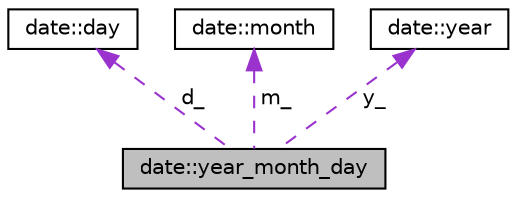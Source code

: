 digraph "date::year_month_day"
{
 // LATEX_PDF_SIZE
  edge [fontname="Helvetica",fontsize="10",labelfontname="Helvetica",labelfontsize="10"];
  node [fontname="Helvetica",fontsize="10",shape=record];
  Node1 [label="date::year_month_day",height=0.2,width=0.4,color="black", fillcolor="grey75", style="filled", fontcolor="black",tooltip=" "];
  Node2 -> Node1 [dir="back",color="darkorchid3",fontsize="10",style="dashed",label=" d_" ,fontname="Helvetica"];
  Node2 [label="date::day",height=0.2,width=0.4,color="black", fillcolor="white", style="filled",URL="$classdate_1_1day.html",tooltip=" "];
  Node3 -> Node1 [dir="back",color="darkorchid3",fontsize="10",style="dashed",label=" m_" ,fontname="Helvetica"];
  Node3 [label="date::month",height=0.2,width=0.4,color="black", fillcolor="white", style="filled",URL="$classdate_1_1month.html",tooltip=" "];
  Node4 -> Node1 [dir="back",color="darkorchid3",fontsize="10",style="dashed",label=" y_" ,fontname="Helvetica"];
  Node4 [label="date::year",height=0.2,width=0.4,color="black", fillcolor="white", style="filled",URL="$classdate_1_1year.html",tooltip=" "];
}
